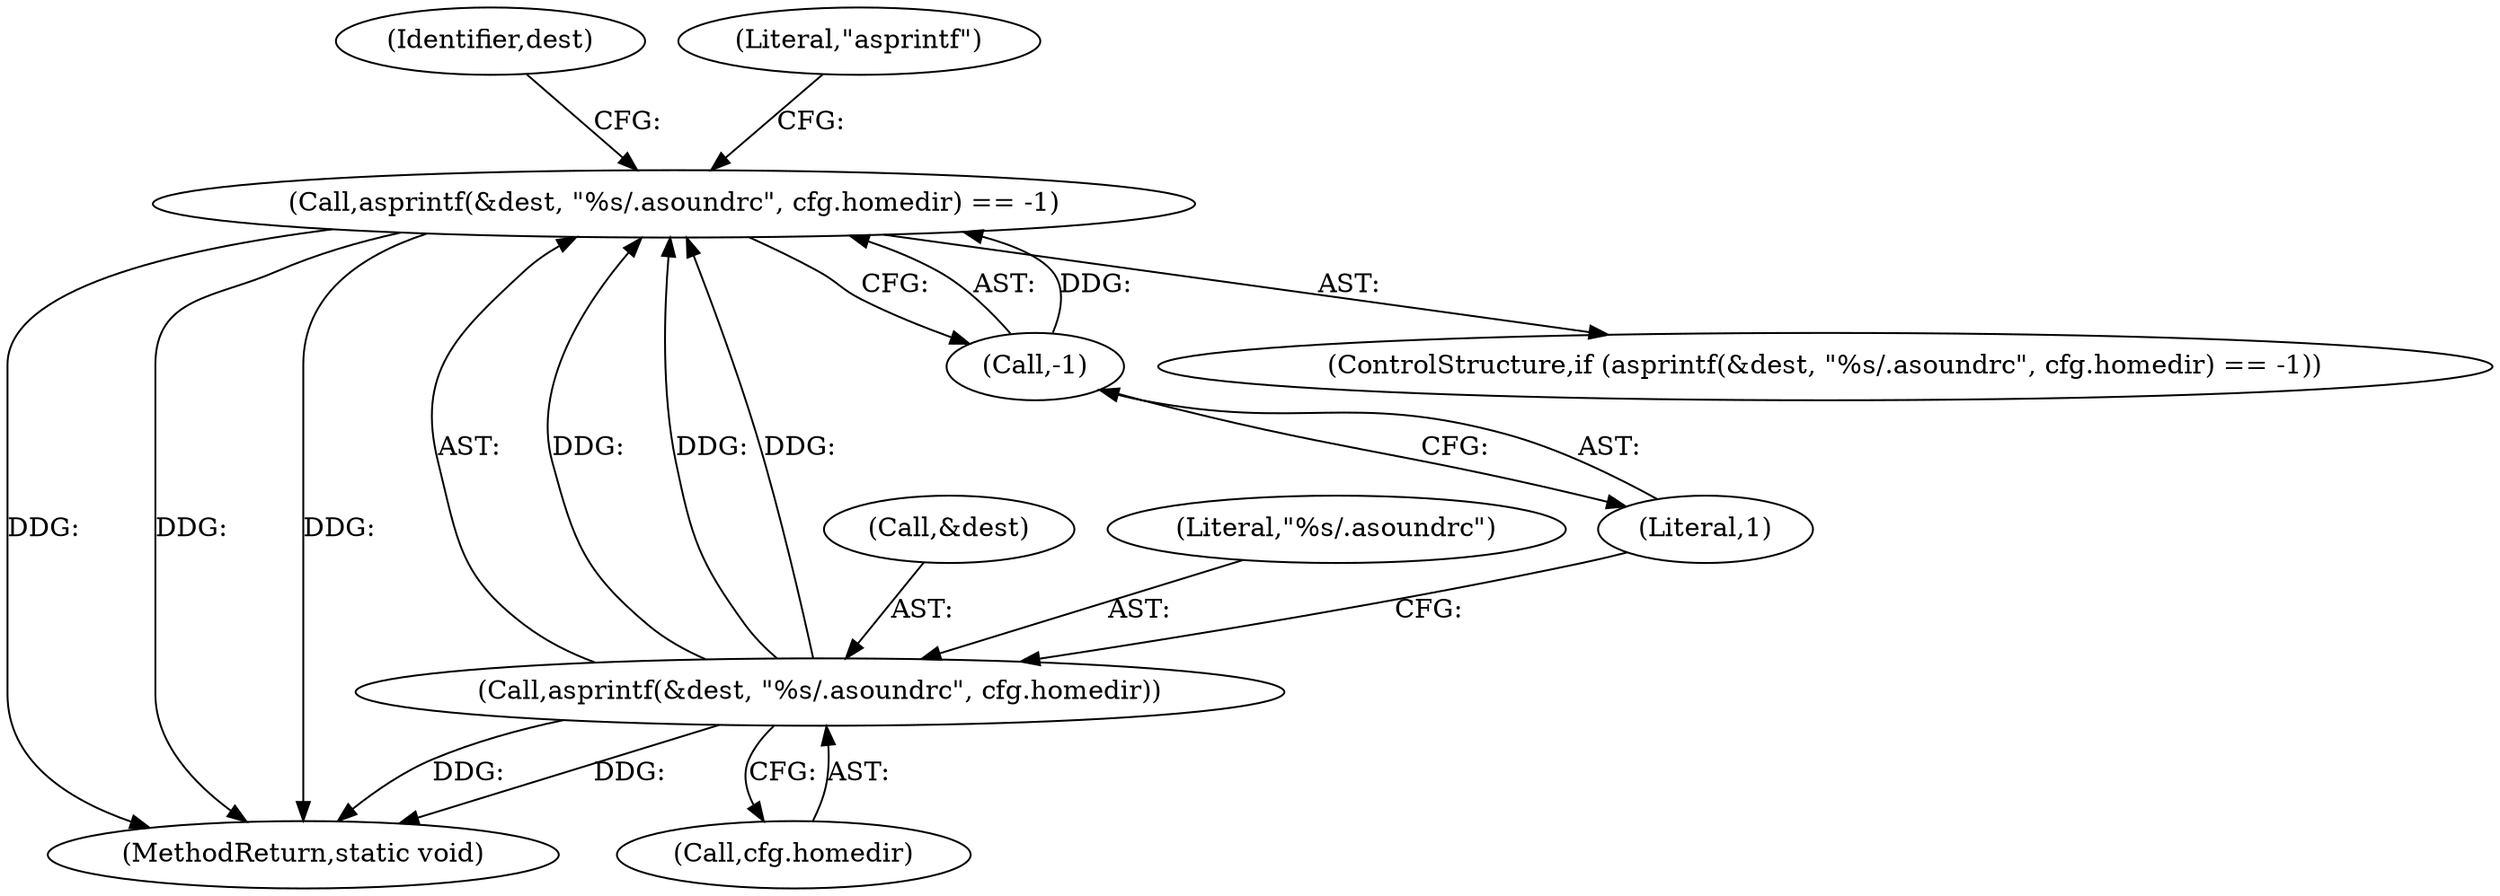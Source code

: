 digraph "0_firejail_b8a4ff9775318ca5e679183884a6a63f3da8f863@API" {
"1000109" [label="(Call,asprintf(&dest, \"%s/.asoundrc\", cfg.homedir) == -1)"];
"1000110" [label="(Call,asprintf(&dest, \"%s/.asoundrc\", cfg.homedir))"];
"1000117" [label="(Call,-1)"];
"1000108" [label="(ControlStructure,if (asprintf(&dest, \"%s/.asoundrc\", cfg.homedir) == -1))"];
"1000123" [label="(Identifier,dest)"];
"1000144" [label="(MethodReturn,static void)"];
"1000114" [label="(Call,cfg.homedir)"];
"1000110" [label="(Call,asprintf(&dest, \"%s/.asoundrc\", cfg.homedir))"];
"1000109" [label="(Call,asprintf(&dest, \"%s/.asoundrc\", cfg.homedir) == -1)"];
"1000111" [label="(Call,&dest)"];
"1000113" [label="(Literal,\"%s/.asoundrc\")"];
"1000118" [label="(Literal,1)"];
"1000117" [label="(Call,-1)"];
"1000120" [label="(Literal,\"asprintf\")"];
"1000109" -> "1000108"  [label="AST: "];
"1000109" -> "1000117"  [label="CFG: "];
"1000110" -> "1000109"  [label="AST: "];
"1000117" -> "1000109"  [label="AST: "];
"1000120" -> "1000109"  [label="CFG: "];
"1000123" -> "1000109"  [label="CFG: "];
"1000109" -> "1000144"  [label="DDG: "];
"1000109" -> "1000144"  [label="DDG: "];
"1000109" -> "1000144"  [label="DDG: "];
"1000110" -> "1000109"  [label="DDG: "];
"1000110" -> "1000109"  [label="DDG: "];
"1000110" -> "1000109"  [label="DDG: "];
"1000117" -> "1000109"  [label="DDG: "];
"1000110" -> "1000114"  [label="CFG: "];
"1000111" -> "1000110"  [label="AST: "];
"1000113" -> "1000110"  [label="AST: "];
"1000114" -> "1000110"  [label="AST: "];
"1000118" -> "1000110"  [label="CFG: "];
"1000110" -> "1000144"  [label="DDG: "];
"1000110" -> "1000144"  [label="DDG: "];
"1000117" -> "1000118"  [label="CFG: "];
"1000118" -> "1000117"  [label="AST: "];
}
